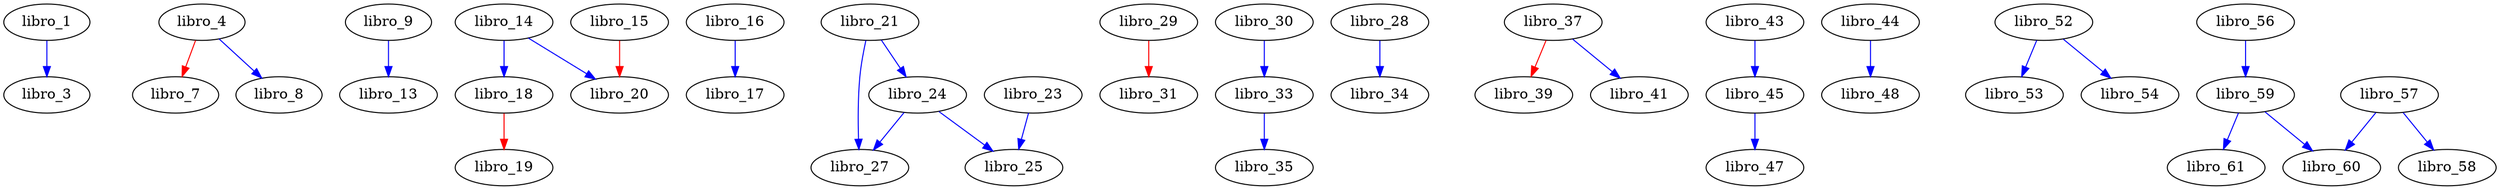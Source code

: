 digraph {
  libro_1 -> libro_3 [color="blue"];
  libro_4 -> libro_7 [color="red"];
  libro_4 -> libro_8 [color="blue"];
  libro_9 -> libro_13 [color="blue"];
  libro_14 -> libro_18 [color="blue"];
  libro_16 -> libro_17 [color="blue"];
  libro_14 -> libro_20 [color="blue"];
  libro_15 -> libro_20 [color="red"];
  libro_18 -> libro_19 [color="red"];
  libro_21 -> libro_24 [color="blue"];
  libro_21 -> libro_27 [color="blue"];
  libro_23 -> libro_25 [color="blue"];
  libro_24 -> libro_25 [color="blue"];
  libro_24 -> libro_27 [color="blue"];
  libro_29 -> libro_31 [color="red"];
  libro_30 -> libro_33 [color="blue"];
  libro_28 -> libro_34 [color="blue"];
  libro_33 -> libro_35 [color="blue"];
  libro_37 -> libro_39 [color="red"];
  libro_37 -> libro_41 [color="blue"];
  libro_43 -> libro_45 [color="blue"];
  libro_44 -> libro_48 [color="blue"];
  libro_45 -> libro_47 [color="blue"];
  libro_52 -> libro_53 [color="blue"];
  libro_52 -> libro_54 [color="blue"];
  libro_56 -> libro_59 [color="blue"];
  libro_57 -> libro_58 [color="blue"];
  libro_57 -> libro_60 [color="blue"];
  libro_59 -> libro_60 [color="blue"];
  libro_59 -> libro_61 [color="blue"];
}

